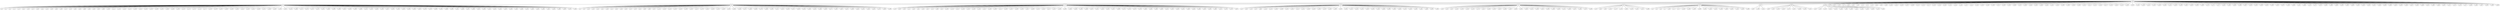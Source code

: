 graph arbol9 {
n_40--n_8
n_40--n_12
n_40--n_14
n_40--n_16
n_40--n_17
n_40--n_21
n_40--n_23
n_40--n_27
n_40--n_32
n_40--n_33
n_40--n_38
n_40--n_42
n_40--n_49
n_40--n_57
n_40--n_60
n_40--n_65
n_40--n_68
n_40--n_70
n_40--n_73
n_40--n_76
n_40--n_84
n_40--n_87
n_40--n_99
n_40--n_100
n_40--n_101
n_40--n_103
n_40--n_107
n_40--n_109
n_40--n_112
n_40--n_113
n_40--n_117
n_40--n_118
n_40--n_124
n_40--n_126
n_40--n_132
n_40--n_134
n_40--n_136
n_40--n_137
n_40--n_141
n_40--n_144
n_40--n_145
n_40--n_148
n_40--n_149
n_40--n_151
n_40--n_156
n_40--n_162
n_40--n_166
n_40--n_167
n_40--n_169
n_40--n_184
n_40--n_185
n_40--n_189
n_40--n_190
n_40--n_192
n_40--n_195
n_40--n_196
n_40--n_198
n_40--n_204
n_40--n_208
n_40--n_210
n_40--n_211
n_40--n_215
n_40--n_216
n_40--n_217
n_40--n_219
n_40--n_220
n_40--n_223
n_40--n_226
n_40--n_233
n_40--n_236
n_40--n_239
n_40--n_241
n_40--n_242
n_40--n_245
n_40--n_249
n_40--n_251
n_40--n_255
n_40--n_258
n_40--n_261
n_40--n_262
n_40--n_263
n_40--n_269
n_40--n_270
n_40--n_271
n_40--n_277
n_40--n_281
n_40--n_282
n_40--n_285
n_40--n_286
n_40--n_287
n_40--n_320
n_40--n_332
n_40--n_336
n_40--n_342
n_40--n_346
n_40--n_352
n_40--n_357
n_40--n_358
n_40--n_360
n_40--n_361
n_40--n_368
n_40--n_370
n_40--n_371
n_40--n_373
n_40--n_383
n_40--n_386
n_40--n_390
n_40--n_393
n_40--n_395
n_40--n_400
n_40--n_405
n_40--n_419
n_40--n_420
n_40--n_421
n_40--n_424
n_40--n_426
n_40--n_430
n_40--n_431
n_40--n_433
n_40--n_434
n_40--n_437
n_40--n_443
n_40--n_449
n_40--n_451
n_40--n_460
n_40--n_462
n_40--n_467
n_40--n_471
n_40--n_473
n_40--n_476
n_40--n_477
n_40--n_480
n_40--n_484
n_40--n_487
n_40--n_495
n_40--n_498
n_40--n_499
n_8--n_0
n_8--n_1
n_8--n_4
n_8--n_11
n_8--n_15
n_8--n_22
n_8--n_35
n_8--n_37
n_8--n_39
n_8--n_41
n_8--n_52
n_8--n_56
n_8--n_63
n_8--n_69
n_8--n_74
n_8--n_78
n_8--n_82
n_8--n_83
n_8--n_86
n_8--n_92
n_8--n_94
n_8--n_95
n_8--n_98
n_8--n_108
n_8--n_111
n_8--n_116
n_8--n_123
n_8--n_127
n_8--n_128
n_8--n_131
n_8--n_142
n_8--n_155
n_8--n_159
n_8--n_161
n_8--n_163
n_8--n_164
n_8--n_165
n_8--n_170
n_8--n_172
n_8--n_173
n_8--n_174
n_8--n_177
n_8--n_178
n_8--n_179
n_8--n_187
n_8--n_193
n_8--n_194
n_8--n_202
n_8--n_214
n_8--n_218
n_8--n_221
n_8--n_228
n_8--n_231
n_8--n_238
n_8--n_244
n_8--n_250
n_8--n_252
n_8--n_254
n_8--n_268
n_8--n_272
n_8--n_274
n_8--n_275
n_8--n_276
n_8--n_291
n_8--n_294
n_8--n_298
n_8--n_299
n_8--n_301
n_8--n_303
n_8--n_306
n_8--n_308
n_8--n_313
n_8--n_318
n_8--n_326
n_8--n_329
n_8--n_337
n_8--n_350
n_8--n_354
n_8--n_355
n_8--n_362
n_8--n_363
n_8--n_367
n_8--n_376
n_8--n_379
n_8--n_380
n_8--n_381
n_8--n_388
n_8--n_389
n_8--n_391
n_8--n_396
n_8--n_397
n_8--n_398
n_8--n_401
n_8--n_409
n_8--n_413
n_8--n_422
n_8--n_423
n_8--n_435
n_8--n_436
n_8--n_445
n_8--n_448
n_8--n_453
n_8--n_459
n_8--n_463
n_8--n_469
n_8--n_481
n_8--n_482
n_8--n_486
n_8--n_490
n_8--n_491
n_8--n_492
n_12--n_5
n_12--n_9
n_12--n_19
n_12--n_29
n_12--n_44
n_12--n_47
n_12--n_48
n_12--n_51
n_12--n_53
n_12--n_54
n_12--n_64
n_12--n_75
n_12--n_79
n_12--n_81
n_12--n_89
n_12--n_96
n_12--n_97
n_12--n_110
n_12--n_120
n_12--n_122
n_12--n_125
n_12--n_133
n_12--n_139
n_12--n_150
n_12--n_157
n_12--n_176
n_12--n_181
n_12--n_205
n_12--n_225
n_12--n_230
n_12--n_234
n_12--n_246
n_12--n_248
n_12--n_257
n_12--n_260
n_12--n_264
n_12--n_279
n_12--n_296
n_12--n_309
n_12--n_311
n_12--n_315
n_12--n_316
n_12--n_317
n_12--n_323
n_12--n_324
n_12--n_328
n_12--n_333
n_12--n_348
n_12--n_359
n_12--n_377
n_12--n_387
n_12--n_407
n_12--n_427
n_12--n_438
n_12--n_442
n_12--n_452
n_12--n_454
n_12--n_455
n_12--n_470
n_12--n_494
n_12--n_496
n_14--n_18
n_14--n_28
n_14--n_30
n_14--n_31
n_14--n_46
n_14--n_61
n_14--n_62
n_14--n_67
n_14--n_72
n_14--n_88
n_14--n_91
n_14--n_106
n_14--n_114
n_14--n_121
n_14--n_129
n_14--n_135
n_14--n_138
n_14--n_140
n_14--n_147
n_14--n_158
n_14--n_160
n_14--n_171
n_14--n_183
n_14--n_197
n_14--n_199
n_14--n_200
n_14--n_207
n_14--n_209
n_14--n_213
n_14--n_224
n_14--n_227
n_14--n_247
n_14--n_256
n_14--n_259
n_14--n_266
n_14--n_280
n_14--n_288
n_14--n_289
n_14--n_307
n_14--n_321
n_14--n_334
n_14--n_335
n_14--n_347
n_14--n_366
n_14--n_372
n_14--n_374
n_14--n_375
n_14--n_378
n_14--n_384
n_14--n_385
n_14--n_406
n_14--n_408
n_14--n_414
n_14--n_425
n_14--n_429
n_14--n_432
n_14--n_440
n_14--n_444
n_14--n_446
n_14--n_450
n_14--n_465
n_14--n_468
n_14--n_474
n_14--n_478
n_14--n_479
n_14--n_497
n_16--n_13
n_16--n_20
n_16--n_34
n_16--n_55
n_16--n_66
n_16--n_143
n_16--n_152
n_16--n_182
n_16--n_186
n_16--n_191
n_16--n_201
n_16--n_212
n_16--n_222
n_16--n_229
n_16--n_243
n_16--n_265
n_16--n_278
n_16--n_283
n_16--n_290
n_16--n_295
n_16--n_304
n_16--n_310
n_16--n_319
n_16--n_322
n_16--n_325
n_16--n_330
n_16--n_345
n_16--n_364
n_16--n_369
n_16--n_394
n_16--n_404
n_16--n_410
n_16--n_418
n_16--n_458
n_16--n_461
n_16--n_466
n_16--n_483
n_16--n_493
n_17--n_24
n_17--n_43
n_17--n_50
n_17--n_104
n_17--n_105
n_17--n_130
n_17--n_153
n_17--n_175
n_17--n_237
n_17--n_240
n_17--n_253
n_17--n_267
n_17--n_284
n_17--n_297
n_17--n_300
n_17--n_302
n_17--n_305
n_17--n_331
n_17--n_339
n_17--n_351
n_17--n_365
n_17--n_399
n_17--n_403
n_17--n_412
n_17--n_456
n_17--n_457
n_17--n_464
n_17--n_475
n_17--n_485
n_21--n_25
n_21--n_85
n_21--n_93
n_21--n_102
n_21--n_115
n_21--n_154
n_21--n_292
n_21--n_353
n_21--n_447
n_21--n_472
n_21--n_488
n_23--n_2
n_23--n_3
n_23--n_6
n_23--n_7
n_23--n_59
n_23--n_71
n_23--n_77
n_23--n_146
n_23--n_168
n_23--n_180
n_23--n_206
n_23--n_293
n_23--n_340
n_23--n_341
n_23--n_349
n_23--n_382
n_23--n_402
n_23--n_416
n_23--n_439
n_23--n_489
n_27--n_80
n_27--n_188
n_27--n_411
n_32--n_36
n_32--n_58
n_32--n_203
n_32--n_232
n_32--n_273
n_32--n_327
n_32--n_338
n_32--n_392
n_32--n_417
n_33--n_10
n_33--n_45
n_33--n_119
n_33--n_312
n_33--n_314
n_33--n_428
n_38--n_90
n_38--n_356
n_38--n_441
n_42--n_344
n_49--n_235
n_57--n_343
n_57--n_415
n_60--n_26
}